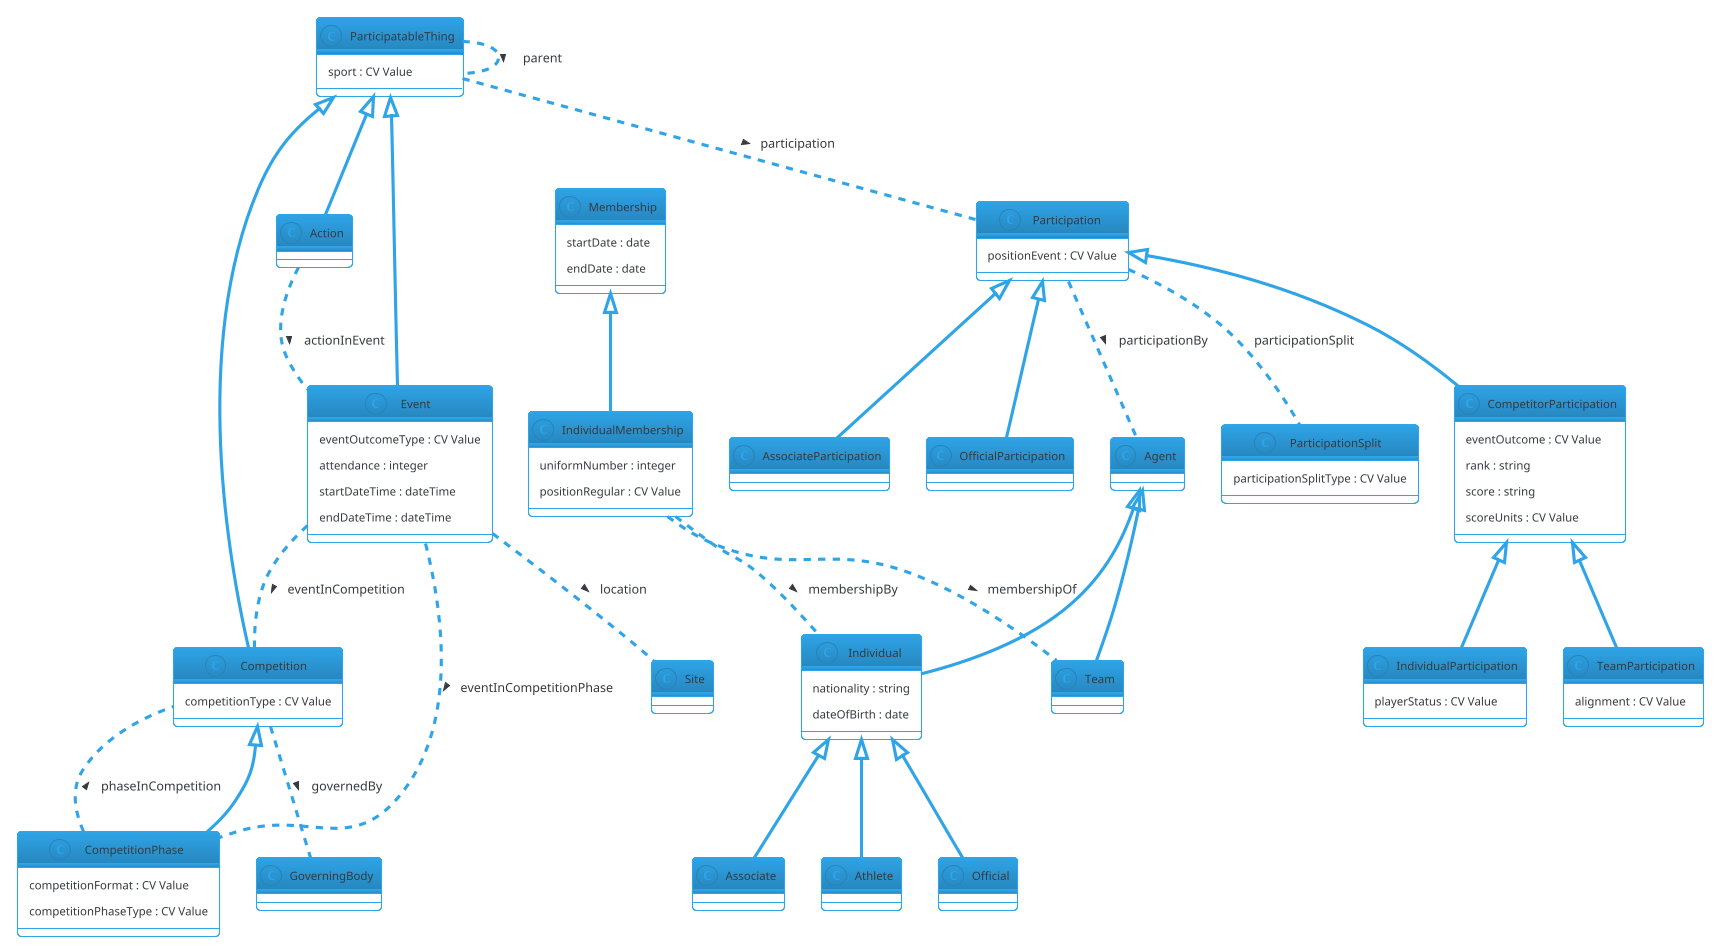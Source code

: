 @startuml
!theme cerulean-outline

' IPTC Sport Model - last updated 2022-10-05

' RDF Classes defined in our ontology:
class ParticipatableThing {
  sport : CV Value
}

class Action {
}

class Competition {
  competitionType : CV Value
}

class CompetitionPhase {
  competitionFormat : CV Value
  competitionPhaseType : CV Value
}

class Event {
  eventOutcomeType : CV Value
  attendance : integer
  startDateTime : dateTime
  endDateTime : dateTime
}

class CompetitorParticipation {
  eventOutcome : CV Value
  rank : string
  score : string 
  scoreUnits : CV Value 
}

class GoverningBody {
}

class Agent {
}

class Individual {
  nationality : string
  dateOfBirth : date
}

class Associate {
}

class Athlete {
}

class Official {
}

class Team {
}

class Participation {
  positionEvent : CV Value
}

class IndividualParticipation {
  playerStatus : CV Value
}

class AssociateParticipation {
}

class OfficialParticipation {
}

class TeamParticipation {
  alignment : CV Value
}

class ParticipationSplit {
  participationSplitType : CV Value
}

class Membership {
  startDate : date
  endDate : date
}

class IndividualMembership {
  uniformNumber : integer
  positionRegular : CV Value
}

class Site {
}

' subclass relationships

ParticipatableThing <|-- Competition
ParticipatableThing <|-- Event
ParticipatableThing <|-- Action
Competition <|-- CompetitionPhase
CompetitorParticipation <|-- TeamParticipation
CompetitorParticipation <|-- IndividualParticipation
Participation <|-- CompetitorParticipation
Participation <|-- OfficialParticipation
Participation <|-- AssociateParticipation
Membership <|-- IndividualMembership
Agent <|-- Team
Agent <|-- Individual
Individual <|-- Athlete
Individual <|-- Associate
Individual <|-- Official

' Object properties - relationships between classes

ParticipatableThing .. Participation : > participation
ParticipatableThing .. ParticipatableThing : > parent

Action .. Event : > actionInEvent
Event .. Competition : > eventInCompetition
Event .. CompetitionPhase : > eventInCompetitionPhase
CompetitionPhase .. Competition : > phaseInCompetition

Competition .. GoverningBody : > governedBy
Event .. Site :  > location
IndividualMembership .. Individual : > membershipBy
Participation .. Agent : > participationBy
Participation .. ParticipationSplit : participationSplit
IndividualMembership .. Team : > membershipOf
@enduml
